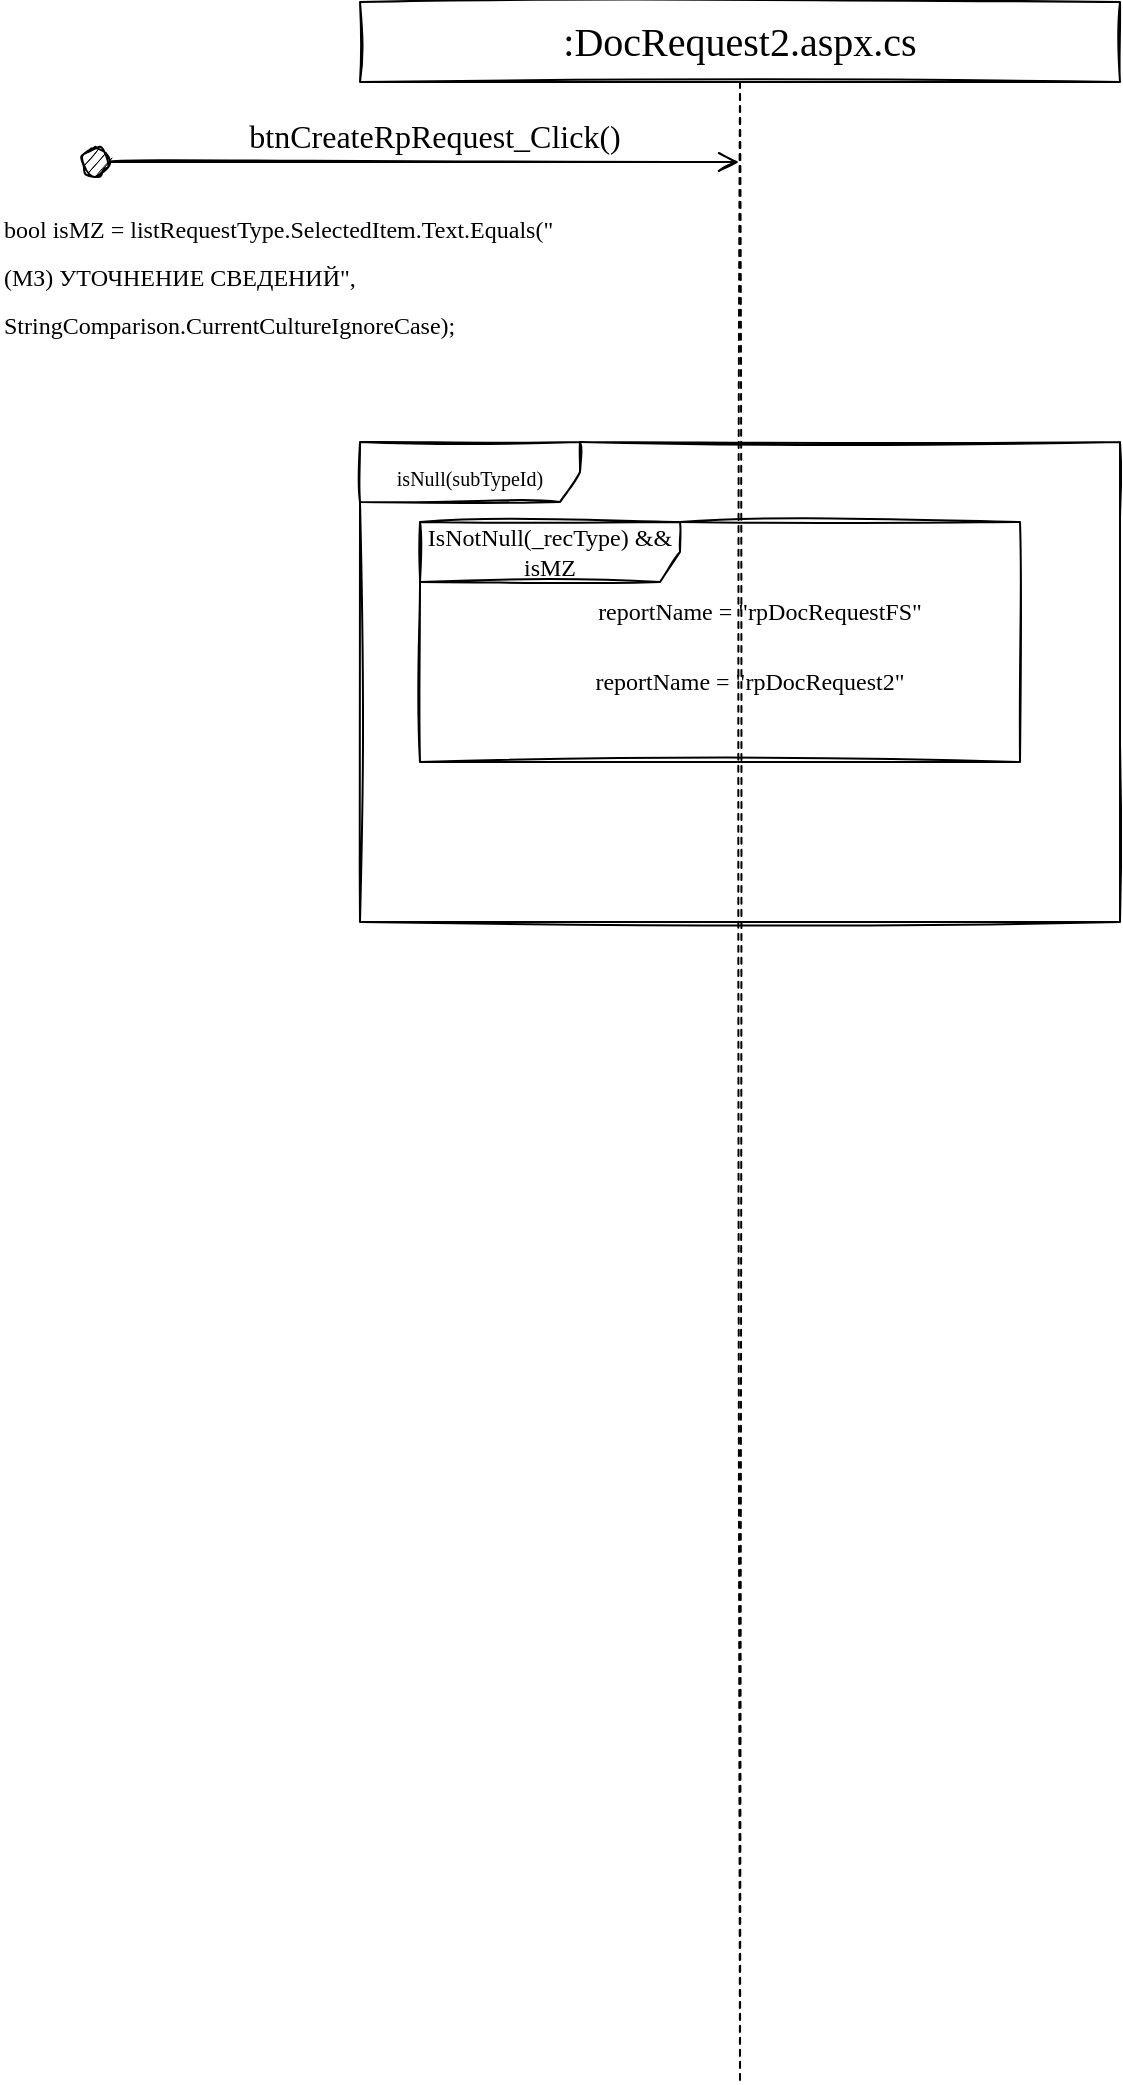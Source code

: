 <mxfile version="20.3.2" type="github">
  <diagram id="kgpKYQtTHZ0yAKxKKP6v" name="Page-1">
    <mxGraphModel dx="1420" dy="601" grid="1" gridSize="10" guides="1" tooltips="1" connect="1" arrows="1" fold="1" page="1" pageScale="1" pageWidth="850" pageHeight="1100" math="0" shadow="0">
      <root>
        <mxCell id="0" />
        <mxCell id="1" parent="0" />
        <mxCell id="TBUGCeUl6jJKip95aAgG-1" value="&lt;font face=&quot;Verdana&quot;&gt;:DocRequest2.aspx.cs&lt;/font&gt;" style="shape=umlLifeline;perimeter=lifelinePerimeter;whiteSpace=wrap;html=1;container=1;collapsible=0;recursiveResize=0;outlineConnect=0;sketch=1;hachureGap=4;fontFamily=Architects Daughter;fontSource=https%3A%2F%2Ffonts.googleapis.com%2Fcss%3Ffamily%3DArchitects%2BDaughter;fontSize=20;" vertex="1" parent="1">
          <mxGeometry x="100" y="40" width="380" height="1040" as="geometry" />
        </mxCell>
        <mxCell id="TBUGCeUl6jJKip95aAgG-5" value="&lt;font style=&quot;font-size: 10px;&quot; face=&quot;Verdana&quot;&gt;isNull(subTypeId)&lt;/font&gt;" style="shape=umlFrame;whiteSpace=wrap;html=1;sketch=1;hachureGap=4;fontFamily=Architects Daughter;fontSource=https%3A%2F%2Ffonts.googleapis.com%2Fcss%3Ffamily%3DArchitects%2BDaughter;fontSize=20;width=110;height=30;" vertex="1" parent="TBUGCeUl6jJKip95aAgG-1">
          <mxGeometry y="220" width="380" height="240" as="geometry" />
        </mxCell>
        <mxCell id="TBUGCeUl6jJKip95aAgG-6" value="IsNotNull(_recType) &amp;amp;&amp;amp; isMZ" style="shape=umlFrame;whiteSpace=wrap;html=1;sketch=1;hachureGap=4;fontFamily=Verdana;fontSize=12;width=130;height=30;" vertex="1" parent="TBUGCeUl6jJKip95aAgG-1">
          <mxGeometry x="30" y="260" width="300" height="120" as="geometry" />
        </mxCell>
        <mxCell id="TBUGCeUl6jJKip95aAgG-7" value="reportName = &quot;rpDocRequestFS&quot;" style="text;html=1;strokeColor=none;fillColor=none;align=center;verticalAlign=middle;whiteSpace=wrap;rounded=0;sketch=1;hachureGap=4;fontFamily=Verdana;fontSize=12;" vertex="1" parent="TBUGCeUl6jJKip95aAgG-1">
          <mxGeometry x="85" y="290" width="230" height="30" as="geometry" />
        </mxCell>
        <mxCell id="TBUGCeUl6jJKip95aAgG-8" value="reportName = &quot;rpDocRequest2&quot;" style="text;html=1;strokeColor=none;fillColor=none;align=center;verticalAlign=middle;whiteSpace=wrap;rounded=0;sketch=1;hachureGap=4;fontFamily=Verdana;fontSize=12;" vertex="1" parent="TBUGCeUl6jJKip95aAgG-1">
          <mxGeometry x="80" y="325" width="230" height="30" as="geometry" />
        </mxCell>
        <mxCell id="TBUGCeUl6jJKip95aAgG-2" value="&lt;font face=&quot;Verdana&quot;&gt;btnCreateRpRequest_Click()&lt;/font&gt;" style="html=1;verticalAlign=bottom;startArrow=circle;startFill=1;endArrow=open;startSize=6;endSize=8;rounded=0;sketch=1;hachureGap=4;fontFamily=Architects Daughter;fontSource=https%3A%2F%2Ffonts.googleapis.com%2Fcss%3Ffamily%3DArchitects%2BDaughter;fontSize=16;sourcePerimeterSpacing=8;targetPerimeterSpacing=8;curved=1;" edge="1" parent="1" target="TBUGCeUl6jJKip95aAgG-1">
          <mxGeometry x="0.073" width="80" relative="1" as="geometry">
            <mxPoint x="-40" y="120" as="sourcePoint" />
            <mxPoint x="280" y="150" as="targetPoint" />
            <mxPoint as="offset" />
          </mxGeometry>
        </mxCell>
        <mxCell id="TBUGCeUl6jJKip95aAgG-3" value="&lt;font style=&quot;font-size: 12px;&quot; face=&quot;Verdana&quot;&gt;bool isMZ = listRequestType.SelectedItem.Text.Equals(&quot;(МЗ) УТОЧНЕНИЕ СВЕДЕНИЙ&quot;, StringComparison.CurrentCultureIgnoreCase);&lt;/font&gt;" style="text;html=1;strokeColor=none;fillColor=none;align=left;verticalAlign=middle;whiteSpace=wrap;rounded=0;sketch=1;hachureGap=4;fontFamily=Architects Daughter;fontSource=https%3A%2F%2Ffonts.googleapis.com%2Fcss%3Ffamily%3DArchitects%2BDaughter;fontSize=20;" vertex="1" parent="1">
          <mxGeometry x="-80" y="130" width="290" height="90" as="geometry" />
        </mxCell>
      </root>
    </mxGraphModel>
  </diagram>
</mxfile>
